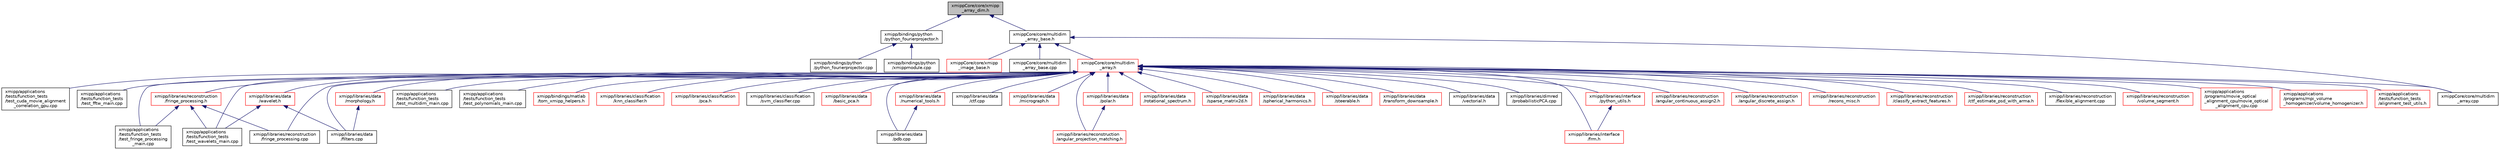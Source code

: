 digraph "xmippCore/core/xmipp_array_dim.h"
{
  edge [fontname="Helvetica",fontsize="10",labelfontname="Helvetica",labelfontsize="10"];
  node [fontname="Helvetica",fontsize="10",shape=record];
  Node2 [label="xmippCore/core/xmipp\l_array_dim.h",height=0.2,width=0.4,color="black", fillcolor="grey75", style="filled", fontcolor="black"];
  Node2 -> Node3 [dir="back",color="midnightblue",fontsize="10",style="solid",fontname="Helvetica"];
  Node3 [label="xmipp/bindings/python\l/python_fourierprojector.h",height=0.2,width=0.4,color="black", fillcolor="white", style="filled",URL="$python__fourierprojector_8h.html"];
  Node3 -> Node4 [dir="back",color="midnightblue",fontsize="10",style="solid",fontname="Helvetica"];
  Node4 [label="xmipp/bindings/python\l/python_fourierprojector.cpp",height=0.2,width=0.4,color="black", fillcolor="white", style="filled",URL="$python__fourierprojector_8cpp.html"];
  Node3 -> Node5 [dir="back",color="midnightblue",fontsize="10",style="solid",fontname="Helvetica"];
  Node5 [label="xmipp/bindings/python\l/xmippmodule.cpp",height=0.2,width=0.4,color="black", fillcolor="white", style="filled",URL="$xmippmodule_8cpp.html"];
  Node2 -> Node6 [dir="back",color="midnightblue",fontsize="10",style="solid",fontname="Helvetica"];
  Node6 [label="xmippCore/core/multidim\l_array_base.h",height=0.2,width=0.4,color="black", fillcolor="white", style="filled",URL="$multidim__array__base_8h.html"];
  Node6 -> Node7 [dir="back",color="midnightblue",fontsize="10",style="solid",fontname="Helvetica"];
  Node7 [label="xmippCore/core/multidim\l_array.h",height=0.2,width=0.4,color="red", fillcolor="white", style="filled",URL="$multidim__array_8h.html"];
  Node7 -> Node8 [dir="back",color="midnightblue",fontsize="10",style="solid",fontname="Helvetica"];
  Node8 [label="xmipp/applications\l/programs/movie_optical\l_alignment_cpu/movie_optical\l_alignment_cpu.cpp",height=0.2,width=0.4,color="red", fillcolor="white", style="filled",URL="$movie__optical__alignment__cpu_8cpp.html"];
  Node7 -> Node10 [dir="back",color="midnightblue",fontsize="10",style="solid",fontname="Helvetica"];
  Node10 [label="xmipp/applications\l/programs/mpi_volume\l_homogenizer/volume_homogenizer.h",height=0.2,width=0.4,color="red", fillcolor="white", style="filled",URL="$volume__homogenizer_8h.html"];
  Node7 -> Node15 [dir="back",color="midnightblue",fontsize="10",style="solid",fontname="Helvetica"];
  Node15 [label="xmipp/applications\l/tests/function_tests\l/alignment_test_utils.h",height=0.2,width=0.4,color="red", fillcolor="white", style="filled",URL="$alignment__test__utils_8h.html"];
  Node7 -> Node25 [dir="back",color="midnightblue",fontsize="10",style="solid",fontname="Helvetica"];
  Node25 [label="xmipp/applications\l/tests/function_tests\l/test_cuda_movie_alignment\l_correlation_gpu.cpp",height=0.2,width=0.4,color="black", fillcolor="white", style="filled",URL="$test__cuda__movie__alignment__correlation__gpu_8cpp.html"];
  Node7 -> Node26 [dir="back",color="midnightblue",fontsize="10",style="solid",fontname="Helvetica"];
  Node26 [label="xmipp/applications\l/tests/function_tests\l/test_fftw_main.cpp",height=0.2,width=0.4,color="black", fillcolor="white", style="filled",URL="$test__fftw__main_8cpp.html"];
  Node7 -> Node27 [dir="back",color="midnightblue",fontsize="10",style="solid",fontname="Helvetica"];
  Node27 [label="xmipp/applications\l/tests/function_tests\l/test_fringe_processing\l_main.cpp",height=0.2,width=0.4,color="black", fillcolor="white", style="filled",URL="$test__fringe__processing__main_8cpp.html"];
  Node7 -> Node28 [dir="back",color="midnightblue",fontsize="10",style="solid",fontname="Helvetica"];
  Node28 [label="xmipp/applications\l/tests/function_tests\l/test_multidim_main.cpp",height=0.2,width=0.4,color="black", fillcolor="white", style="filled",URL="$test__multidim__main_8cpp.html"];
  Node7 -> Node29 [dir="back",color="midnightblue",fontsize="10",style="solid",fontname="Helvetica"];
  Node29 [label="xmipp/applications\l/tests/function_tests\l/test_polynomials_main.cpp",height=0.2,width=0.4,color="black", fillcolor="white", style="filled",URL="$test__polynomials__main_8cpp.html"];
  Node7 -> Node30 [dir="back",color="midnightblue",fontsize="10",style="solid",fontname="Helvetica"];
  Node30 [label="xmipp/applications\l/tests/function_tests\l/test_wavelets_main.cpp",height=0.2,width=0.4,color="black", fillcolor="white", style="filled",URL="$test__wavelets__main_8cpp.html"];
  Node7 -> Node31 [dir="back",color="midnightblue",fontsize="10",style="solid",fontname="Helvetica"];
  Node31 [label="xmipp/bindings/matlab\l/tom_xmipp_helpers.h",height=0.2,width=0.4,color="red", fillcolor="white", style="filled",URL="$tom__xmipp__helpers_8h.html"];
  Node7 -> Node45 [dir="back",color="midnightblue",fontsize="10",style="solid",fontname="Helvetica"];
  Node45 [label="xmipp/libraries/classification\l/knn_classifier.h",height=0.2,width=0.4,color="red", fillcolor="white", style="filled",URL="$knn__classifier_8h.html"];
  Node7 -> Node47 [dir="back",color="midnightblue",fontsize="10",style="solid",fontname="Helvetica"];
  Node47 [label="xmipp/libraries/classification\l/pca.h",height=0.2,width=0.4,color="red", fillcolor="white", style="filled",URL="$classification_2pca_8h.html"];
  Node7 -> Node55 [dir="back",color="midnightblue",fontsize="10",style="solid",fontname="Helvetica"];
  Node55 [label="xmipp/libraries/classification\l/svm_classifier.cpp",height=0.2,width=0.4,color="black", fillcolor="white", style="filled",URL="$svm__classifier_8cpp.html"];
  Node7 -> Node56 [dir="back",color="midnightblue",fontsize="10",style="solid",fontname="Helvetica"];
  Node56 [label="xmipp/libraries/data\l/basic_pca.h",height=0.2,width=0.4,color="red", fillcolor="white", style="filled",URL="$basic__pca_8h.html"];
  Node7 -> Node85 [dir="back",color="midnightblue",fontsize="10",style="solid",fontname="Helvetica"];
  Node85 [label="xmipp/libraries/data\l/numerical_tools.h",height=0.2,width=0.4,color="red", fillcolor="white", style="filled",URL="$numerical__tools_8h.html"];
  Node85 -> Node272 [dir="back",color="midnightblue",fontsize="10",style="solid",fontname="Helvetica"];
  Node272 [label="xmipp/libraries/data\l/pdb.cpp",height=0.2,width=0.4,color="black", fillcolor="white", style="filled",URL="$pdb_8cpp.html"];
  Node7 -> Node290 [dir="back",color="midnightblue",fontsize="10",style="solid",fontname="Helvetica"];
  Node290 [label="xmipp/libraries/data\l/ctf.cpp",height=0.2,width=0.4,color="black", fillcolor="white", style="filled",URL="$ctf_8cpp.html"];
  Node7 -> Node91 [dir="back",color="midnightblue",fontsize="10",style="solid",fontname="Helvetica"];
  Node91 [label="xmipp/libraries/data\l/filters.cpp",height=0.2,width=0.4,color="black", fillcolor="white", style="filled",URL="$filters_8cpp.html"];
  Node7 -> Node291 [dir="back",color="midnightblue",fontsize="10",style="solid",fontname="Helvetica"];
  Node291 [label="xmipp/libraries/data\l/morphology.h",height=0.2,width=0.4,color="red", fillcolor="white", style="filled",URL="$libraries_2data_2morphology_8h.html"];
  Node291 -> Node91 [dir="back",color="midnightblue",fontsize="10",style="solid",fontname="Helvetica"];
  Node7 -> Node292 [dir="back",color="midnightblue",fontsize="10",style="solid",fontname="Helvetica"];
  Node292 [label="xmipp/libraries/data\l/wavelet.h",height=0.2,width=0.4,color="red", fillcolor="white", style="filled",URL="$libraries_2data_2wavelet_8h.html"];
  Node292 -> Node30 [dir="back",color="midnightblue",fontsize="10",style="solid",fontname="Helvetica"];
  Node292 -> Node91 [dir="back",color="midnightblue",fontsize="10",style="solid",fontname="Helvetica"];
  Node7 -> Node158 [dir="back",color="midnightblue",fontsize="10",style="solid",fontname="Helvetica"];
  Node158 [label="xmipp/libraries/data\l/micrograph.h",height=0.2,width=0.4,color="red", fillcolor="white", style="filled",URL="$micrograph_8h.html"];
  Node7 -> Node272 [dir="back",color="midnightblue",fontsize="10",style="solid",fontname="Helvetica"];
  Node7 -> Node295 [dir="back",color="midnightblue",fontsize="10",style="solid",fontname="Helvetica"];
  Node295 [label="xmipp/libraries/data\l/polar.h",height=0.2,width=0.4,color="red", fillcolor="white", style="filled",URL="$polar_8h.html"];
  Node295 -> Node300 [dir="back",color="midnightblue",fontsize="10",style="solid",fontname="Helvetica"];
  Node300 [label="xmipp/libraries/reconstruction\l/angular_projection_matching.h",height=0.2,width=0.4,color="red", fillcolor="white", style="filled",URL="$angular__projection__matching_8h.html"];
  Node7 -> Node307 [dir="back",color="midnightblue",fontsize="10",style="solid",fontname="Helvetica"];
  Node307 [label="xmipp/libraries/data\l/rotational_spectrum.h",height=0.2,width=0.4,color="red", fillcolor="white", style="filled",URL="$rotational__spectrum_8h.html"];
  Node7 -> Node312 [dir="back",color="midnightblue",fontsize="10",style="solid",fontname="Helvetica"];
  Node312 [label="xmipp/libraries/data\l/sparse_matrix2d.h",height=0.2,width=0.4,color="red", fillcolor="white", style="filled",URL="$sparse__matrix2d_8h.html"];
  Node7 -> Node314 [dir="back",color="midnightblue",fontsize="10",style="solid",fontname="Helvetica"];
  Node314 [label="xmipp/libraries/data\l/spherical_harmonics.h",height=0.2,width=0.4,color="red", fillcolor="white", style="filled",URL="$spherical__harmonics_8h.html"];
  Node7 -> Node316 [dir="back",color="midnightblue",fontsize="10",style="solid",fontname="Helvetica"];
  Node316 [label="xmipp/libraries/data\l/steerable.h",height=0.2,width=0.4,color="red", fillcolor="white", style="filled",URL="$steerable_8h.html"];
  Node7 -> Node317 [dir="back",color="midnightblue",fontsize="10",style="solid",fontname="Helvetica"];
  Node317 [label="xmipp/libraries/data\l/transform_downsample.h",height=0.2,width=0.4,color="red", fillcolor="white", style="filled",URL="$transform__downsample_8h.html"];
  Node7 -> Node322 [dir="back",color="midnightblue",fontsize="10",style="solid",fontname="Helvetica"];
  Node322 [label="xmipp/libraries/data\l/vectorial.h",height=0.2,width=0.4,color="black", fillcolor="white", style="filled",URL="$vectorial_8h.html"];
  Node7 -> Node323 [dir="back",color="midnightblue",fontsize="10",style="solid",fontname="Helvetica"];
  Node323 [label="xmipp/libraries/dimred\l/probabilisticPCA.cpp",height=0.2,width=0.4,color="black", fillcolor="white", style="filled",URL="$probabilisticPCA_8cpp.html"];
  Node7 -> Node324 [dir="back",color="midnightblue",fontsize="10",style="solid",fontname="Helvetica"];
  Node324 [label="xmipp/libraries/interface\l/python_utils.h",height=0.2,width=0.4,color="red", fillcolor="white", style="filled",URL="$python__utils_8h.html"];
  Node324 -> Node325 [dir="back",color="midnightblue",fontsize="10",style="solid",fontname="Helvetica"];
  Node325 [label="xmipp/libraries/interface\l/frm.h",height=0.2,width=0.4,color="red", fillcolor="white", style="filled",URL="$frm_8h.html"];
  Node7 -> Node325 [dir="back",color="midnightblue",fontsize="10",style="solid",fontname="Helvetica"];
  Node7 -> Node94 [dir="back",color="midnightblue",fontsize="10",style="solid",fontname="Helvetica"];
  Node94 [label="xmipp/libraries/reconstruction\l/angular_continuous_assign2.h",height=0.2,width=0.4,color="red", fillcolor="white", style="filled",URL="$angular__continuous__assign2_8h.html"];
  Node7 -> Node328 [dir="back",color="midnightblue",fontsize="10",style="solid",fontname="Helvetica"];
  Node328 [label="xmipp/libraries/reconstruction\l/angular_discrete_assign.h",height=0.2,width=0.4,color="red", fillcolor="white", style="filled",URL="$angular__discrete__assign_8h.html"];
  Node7 -> Node300 [dir="back",color="midnightblue",fontsize="10",style="solid",fontname="Helvetica"];
  Node7 -> Node331 [dir="back",color="midnightblue",fontsize="10",style="solid",fontname="Helvetica"];
  Node331 [label="xmipp/libraries/reconstruction\l/recons_misc.h",height=0.2,width=0.4,color="red", fillcolor="white", style="filled",URL="$recons__misc_8h.html"];
  Node7 -> Node333 [dir="back",color="midnightblue",fontsize="10",style="solid",fontname="Helvetica"];
  Node333 [label="xmipp/libraries/reconstruction\l/classify_extract_features.h",height=0.2,width=0.4,color="red", fillcolor="white", style="filled",URL="$classify__extract__features_8h.html"];
  Node7 -> Node335 [dir="back",color="midnightblue",fontsize="10",style="solid",fontname="Helvetica"];
  Node335 [label="xmipp/libraries/reconstruction\l/ctf_estimate_psd_with_arma.h",height=0.2,width=0.4,color="red", fillcolor="white", style="filled",URL="$ctf__estimate__psd__with__arma_8h.html"];
  Node7 -> Node344 [dir="back",color="midnightblue",fontsize="10",style="solid",fontname="Helvetica"];
  Node344 [label="xmipp/libraries/reconstruction\l/fringe_processing.h",height=0.2,width=0.4,color="red", fillcolor="white", style="filled",URL="$fringe__processing_8h.html"];
  Node344 -> Node27 [dir="back",color="midnightblue",fontsize="10",style="solid",fontname="Helvetica"];
  Node344 -> Node30 [dir="back",color="midnightblue",fontsize="10",style="solid",fontname="Helvetica"];
  Node344 -> Node118 [dir="back",color="midnightblue",fontsize="10",style="solid",fontname="Helvetica"];
  Node118 [label="xmipp/libraries/reconstruction\l/fringe_processing.cpp",height=0.2,width=0.4,color="black", fillcolor="white", style="filled",URL="$fringe__processing_8cpp.html"];
  Node7 -> Node345 [dir="back",color="midnightblue",fontsize="10",style="solid",fontname="Helvetica"];
  Node345 [label="xmipp/libraries/reconstruction\l/flexible_alignment.cpp",height=0.2,width=0.4,color="black", fillcolor="white", style="filled",URL="$flexible__alignment_8cpp.html"];
  Node7 -> Node118 [dir="back",color="midnightblue",fontsize="10",style="solid",fontname="Helvetica"];
  Node7 -> Node346 [dir="back",color="midnightblue",fontsize="10",style="solid",fontname="Helvetica"];
  Node346 [label="xmipp/libraries/reconstruction\l/volume_segment.h",height=0.2,width=0.4,color="red", fillcolor="white", style="filled",URL="$volume__segment_8h.html"];
  Node7 -> Node738 [dir="back",color="midnightblue",fontsize="10",style="solid",fontname="Helvetica"];
  Node738 [label="xmippCore/core/multidim\l_array.cpp",height=0.2,width=0.4,color="black", fillcolor="white", style="filled",URL="$multidim__array_8cpp.html"];
  Node6 -> Node739 [dir="back",color="midnightblue",fontsize="10",style="solid",fontname="Helvetica"];
  Node739 [label="xmippCore/core/xmipp\l_image_base.h",height=0.2,width=0.4,color="red", fillcolor="white", style="filled",URL="$xmipp__image__base_8h.html"];
  Node6 -> Node738 [dir="back",color="midnightblue",fontsize="10",style="solid",fontname="Helvetica"];
  Node6 -> Node755 [dir="back",color="midnightblue",fontsize="10",style="solid",fontname="Helvetica"];
  Node755 [label="xmippCore/core/multidim\l_array_base.cpp",height=0.2,width=0.4,color="black", fillcolor="white", style="filled",URL="$multidim__array__base_8cpp.html"];
}
